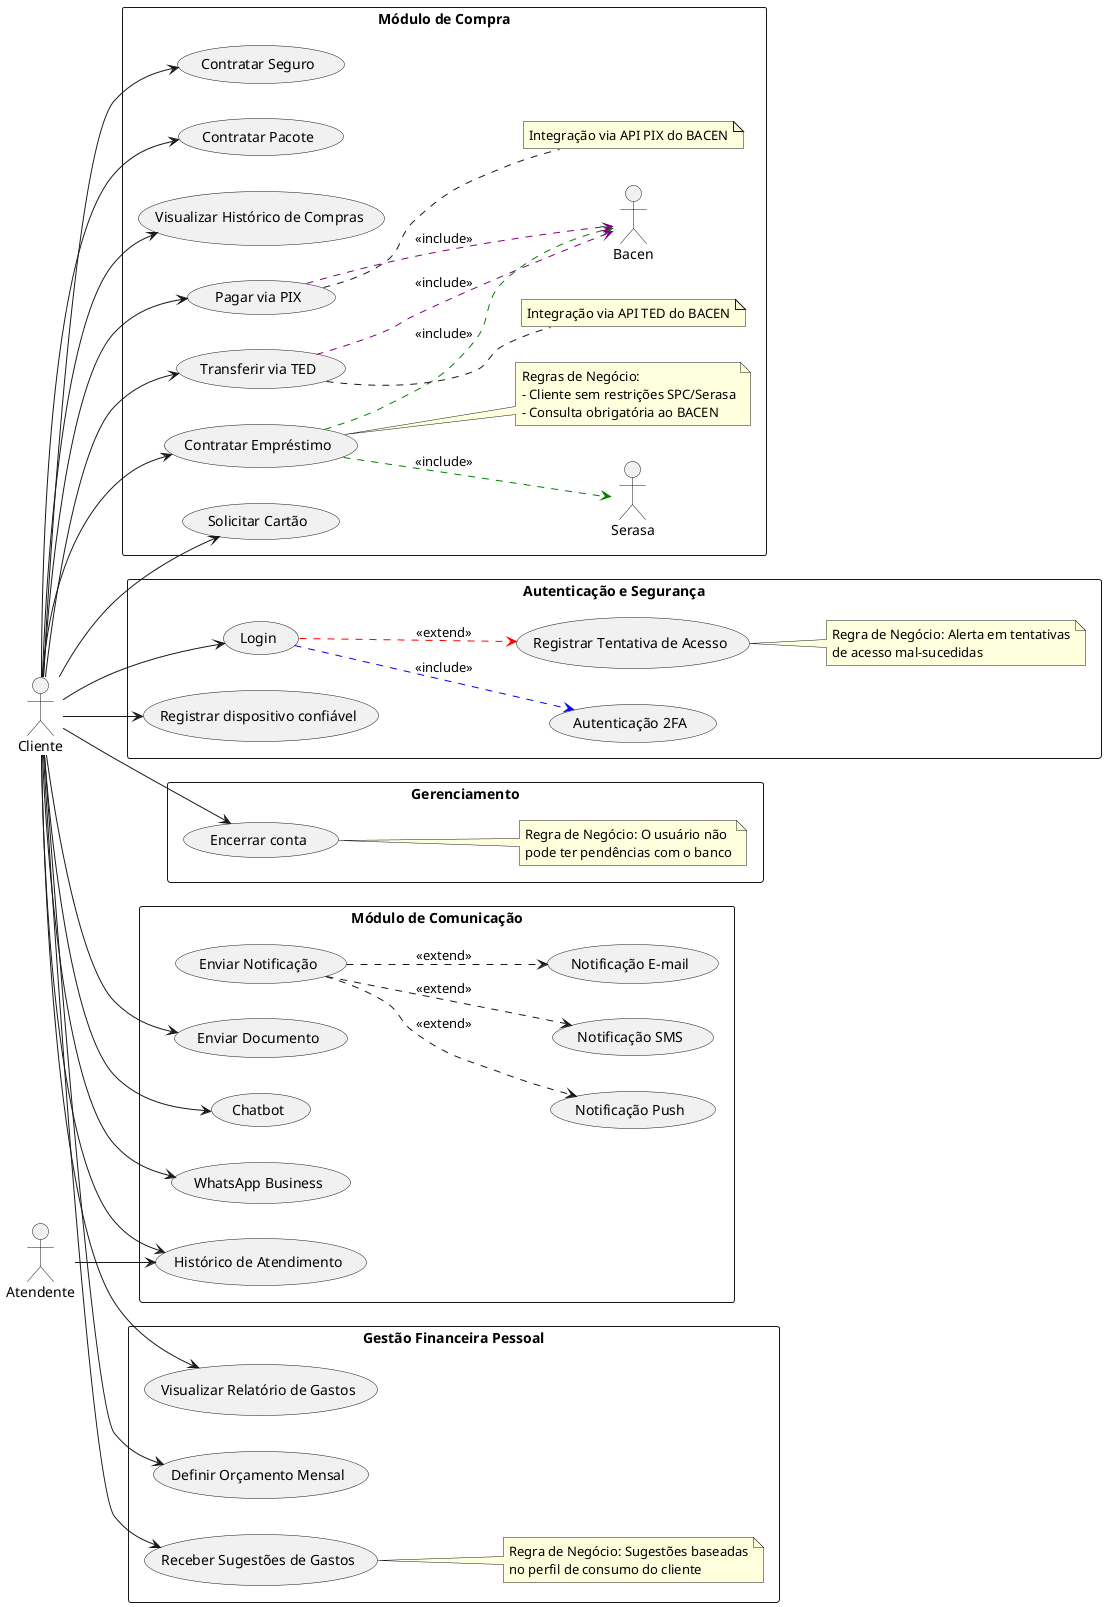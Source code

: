 @startuml Casos de Uso
left to right direction
skinparam packageStyle rectangle

actor Cliente
actor Atendente

' Pacote: Módulo de Compra
package "Módulo de Compra" {
  usecase "Contratar Empréstimo"             as UC_Emprestimo
  usecase "Solicitar Cartão"                  as UC_Cartao
  usecase "Contratar Seguro"                  as UC_Seguro
  usecase "Contratar Pacote"                  as UC_Pacote
  usecase "Visualizar Histórico de Compras"    as UC_HistCompras
  usecase "Pagar via PIX"                     as UC_PIX
  usecase "Transferir via TED"                     as UC_TED

  Cliente --> UC_Emprestimo
  Cliente --> UC_Cartao
  Cliente --> UC_Seguro
  Cliente --> UC_Pacote
  Cliente --> UC_HistCompras
  Cliente --> UC_PIX
  Cliente --> UC_TED

  UC_Emprestimo .[#green].> Serasa          : <<include>>
  UC_Emprestimo .[#green].> Bacen           : <<include>>
  note right of UC_Emprestimo
    Regras de Negócio:
    - Cliente sem restrições SPC/Serasa
    - Consulta obrigatória ao BACEN
  end note

  UC_PIX .[#purple].> Bacen                   : <<include>>
  note right of UC_PIX
    Integração via API PIX do BACEN
  end note

  UC_TED .[#purple].> Bacen                   : <<include>>
  note right of UC_TED
    Integração via API TED do BACEN
  end note
}

' Pacote: Autenticação e Segurança
package "Autenticação e Segurança" {
  usecase "Login"                           as UC_Login
  usecase "Autenticação 2FA"               as UC_2FA
  usecase "Registrar Tentativa de Acesso"   as UC_RegistroAcesso
  usecase "Registrar dispositivo confiável" as UC_DispConf

  Cliente --> UC_DispConf
  Cliente --> UC_Login
  UC_Login .[#blue].> UC_2FA                 : <<include>>
  UC_Login .[#red].> UC_RegistroAcesso       : <<extend>>
  note right of UC_RegistroAcesso
    Regra de Negócio: Alerta em tentativas
    de acesso mal-sucedidas
  end note
}

package "Gerenciamento" {
  usecase "Encerrar conta" as UC_Encerrar

  Cliente --> UC_Encerrar
  note right of UC_Encerrar
    Regra de Negócio: O usuário não 
    pode ter pendências com o banco
  end note
}

' Pacote: Módulo de Comunicação
package "Módulo de Comunicação" {
  usecase "Enviar Notificação"              as UC_Notif
  usecase "Notificação Push"                as UC_Push
  usecase "Notificação SMS"                 as UC_SMS
  usecase "Notificação E-mail"              as UC_Email
  usecase "Chatbot"                         as UC_Chatbot
  usecase "WhatsApp Business"               as UC_Zap
  usecase "Histórico de Atendimento"        as UC_HistAtend
  usecase "Enviar Documento"                as UC_EnvDoc

  Cliente --> UC_Chatbot
  Cliente --> UC_Zap
  Cliente --> UC_HistAtend
  Cliente --> UC_EnvDoc

  UC_Notif ..> UC_Push                       : <<extend>>
  UC_Notif ..> UC_SMS                        : <<extend>>
  UC_Notif ..> UC_Email                      : <<extend>>

  Atendente --> UC_HistAtend
}

' Pacote: Gestão Financeira Pessoal
package "Gestão Financeira Pessoal" {
  usecase "Visualizar Relatório de Gastos"   as UC_RelGastos
  usecase "Definir Orçamento Mensal"         as UC_OrcMensal
  usecase "Receber Sugestões de Gastos"      as UC_Sugestao

  Cliente --> UC_RelGastos
  Cliente --> UC_OrcMensal
  Cliente --> UC_Sugestao

  note right of UC_Sugestao
    Regra de Negócio: Sugestões baseadas
    no perfil de consumo do cliente
  end note
}

@enduml
